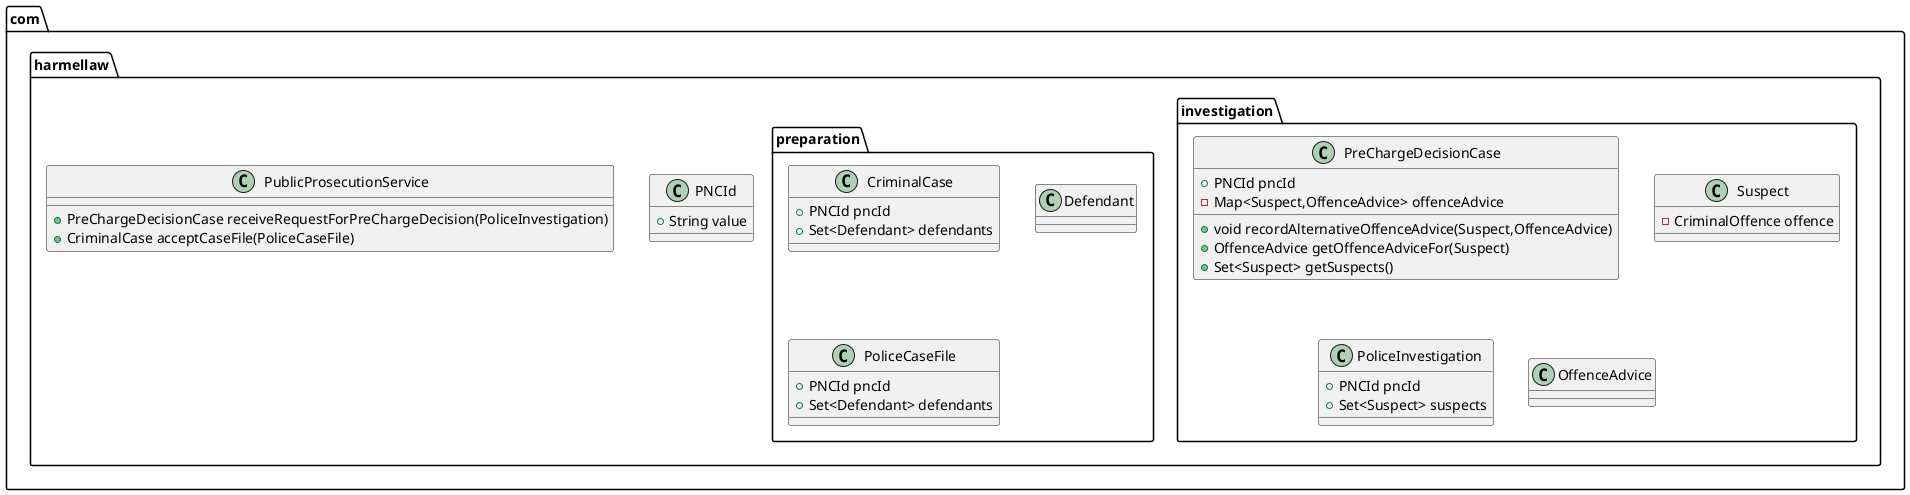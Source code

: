 @startuml
class com.harmellaw.investigation.PreChargeDecisionCase {
+ PNCId pncId
- Map<Suspect,OffenceAdvice> offenceAdvice
+ void recordAlternativeOffenceAdvice(Suspect,OffenceAdvice)
+ OffenceAdvice getOffenceAdviceFor(Suspect)
+ Set<Suspect> getSuspects()
}
class com.harmellaw.investigation.Suspect {
- CriminalOffence offence
}
class com.harmellaw.investigation.PoliceInvestigation {
+ PNCId pncId
+ Set<Suspect> suspects
}
class com.harmellaw.preparation.CriminalCase {
+ PNCId pncId
+ Set<Defendant> defendants
}
class com.harmellaw.investigation.OffenceAdvice {
}
class com.harmellaw.PNCId {
+ String value
}
class com.harmellaw.preparation.Defendant {
}
class com.harmellaw.PublicProsecutionService {
+ PreChargeDecisionCase receiveRequestForPreChargeDecision(PoliceInvestigation)
+ CriminalCase acceptCaseFile(PoliceCaseFile)
}
class com.harmellaw.preparation.PoliceCaseFile {
+ PNCId pncId
+ Set<Defendant> defendants
}
@enduml